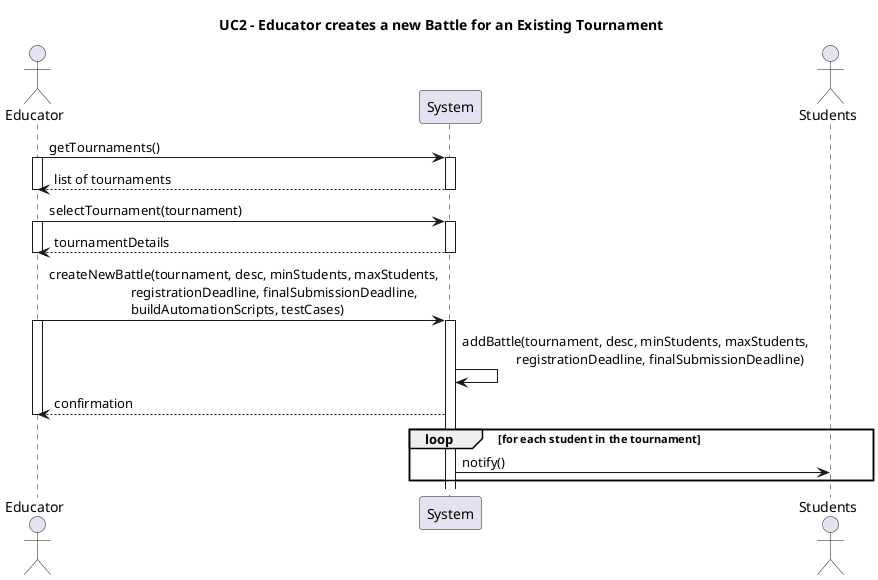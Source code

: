 @startuml UC2
title UC2 - Educator creates a new Battle for an Existing Tournament    

actor Educator

participant System
actor Students

Educator -> System ++: getTournaments()
activate Educator
System --> Educator--: list of tournaments
deactivate Educator

Educator -> System ++: selectTournament(tournament)
activate Educator
System --> Educator--: tournamentDetails
deactivate Educator

Educator -> System ++: createNewBattle(tournament, desc, minStudents, maxStudents,\n\t\t\tregistrationDeadline, finalSubmissionDeadline,\n\t\t\tbuildAutomationScripts, testCases)
activate Educator

System -> System: addBattle(tournament, desc, minStudents, maxStudents,\n\t\tregistrationDeadline, finalSubmissionDeadline)

System --> Educator: confirmation
deactivate Educator

loop for each student in the tournament
    System -> Students : notify()

end








@enduml
